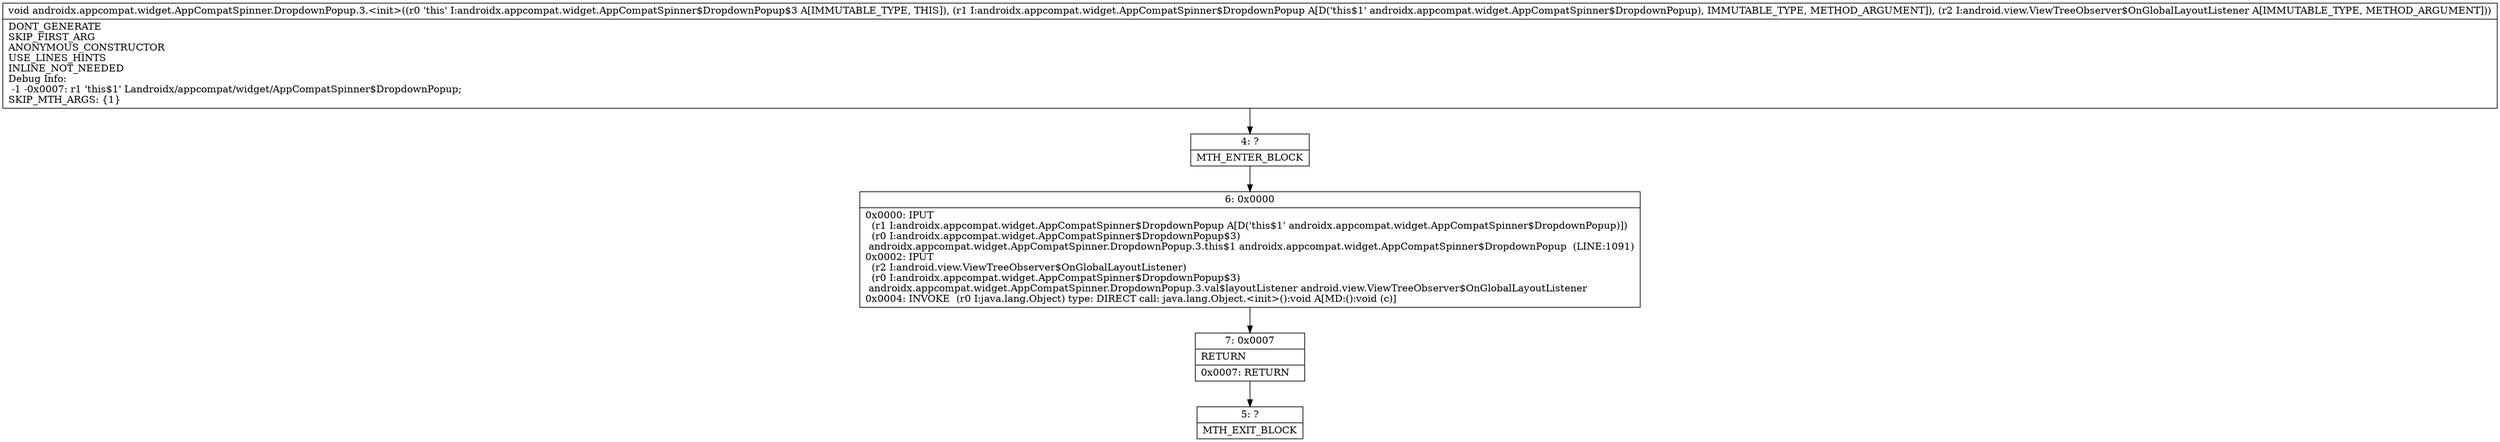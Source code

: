 digraph "CFG forandroidx.appcompat.widget.AppCompatSpinner.DropdownPopup.3.\<init\>(Landroidx\/appcompat\/widget\/AppCompatSpinner$DropdownPopup;Landroid\/view\/ViewTreeObserver$OnGlobalLayoutListener;)V" {
Node_4 [shape=record,label="{4\:\ ?|MTH_ENTER_BLOCK\l}"];
Node_6 [shape=record,label="{6\:\ 0x0000|0x0000: IPUT  \l  (r1 I:androidx.appcompat.widget.AppCompatSpinner$DropdownPopup A[D('this$1' androidx.appcompat.widget.AppCompatSpinner$DropdownPopup)])\l  (r0 I:androidx.appcompat.widget.AppCompatSpinner$DropdownPopup$3)\l androidx.appcompat.widget.AppCompatSpinner.DropdownPopup.3.this$1 androidx.appcompat.widget.AppCompatSpinner$DropdownPopup  (LINE:1091)\l0x0002: IPUT  \l  (r2 I:android.view.ViewTreeObserver$OnGlobalLayoutListener)\l  (r0 I:androidx.appcompat.widget.AppCompatSpinner$DropdownPopup$3)\l androidx.appcompat.widget.AppCompatSpinner.DropdownPopup.3.val$layoutListener android.view.ViewTreeObserver$OnGlobalLayoutListener \l0x0004: INVOKE  (r0 I:java.lang.Object) type: DIRECT call: java.lang.Object.\<init\>():void A[MD:():void (c)]\l}"];
Node_7 [shape=record,label="{7\:\ 0x0007|RETURN\l|0x0007: RETURN   \l}"];
Node_5 [shape=record,label="{5\:\ ?|MTH_EXIT_BLOCK\l}"];
MethodNode[shape=record,label="{void androidx.appcompat.widget.AppCompatSpinner.DropdownPopup.3.\<init\>((r0 'this' I:androidx.appcompat.widget.AppCompatSpinner$DropdownPopup$3 A[IMMUTABLE_TYPE, THIS]), (r1 I:androidx.appcompat.widget.AppCompatSpinner$DropdownPopup A[D('this$1' androidx.appcompat.widget.AppCompatSpinner$DropdownPopup), IMMUTABLE_TYPE, METHOD_ARGUMENT]), (r2 I:android.view.ViewTreeObserver$OnGlobalLayoutListener A[IMMUTABLE_TYPE, METHOD_ARGUMENT]))  | DONT_GENERATE\lSKIP_FIRST_ARG\lANONYMOUS_CONSTRUCTOR\lUSE_LINES_HINTS\lINLINE_NOT_NEEDED\lDebug Info:\l  \-1 \-0x0007: r1 'this$1' Landroidx\/appcompat\/widget\/AppCompatSpinner$DropdownPopup;\lSKIP_MTH_ARGS: \{1\}\l}"];
MethodNode -> Node_4;Node_4 -> Node_6;
Node_6 -> Node_7;
Node_7 -> Node_5;
}

